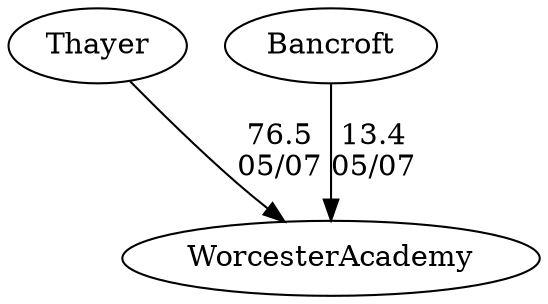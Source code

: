 digraph boys4foursWorcesterAcademy {Thayer [URL="boys4foursThayer.html"];WorcesterAcademy [URL="boys4foursWorcesterAcademy.html"];Bancroft [URL="boys4foursBancroft.html"];Thayer -> WorcesterAcademy[label="76.5
05/07", weight="24", tooltip="NEIRA Boys & Girls Fours,Bancroft School, St. Mary's Lynn, Eagle Hill School, Worcester Academy, Thayer Academy, St. Mark's			
Distance: 1500m Conditions: Slight head/cross wind throughout the races.
None", URL="https://www.row2k.com/results/resultspage.cfm?UID=D9F3FD47837D8C36A90E1613F9F35A67&cat=5", random="random"]; 
Bancroft -> WorcesterAcademy[label="13.4
05/07", weight="87", tooltip="NEIRA Boys & Girls Fours,Bancroft School, St. Mary's Lynn, Eagle Hill School, Worcester Academy, Thayer Academy, St. Mark's			
Distance: 1500m Conditions: Slight head/cross wind throughout the races.
None", URL="https://www.row2k.com/results/resultspage.cfm?UID=D9F3FD47837D8C36A90E1613F9F35A67&cat=5", random="random"]}
